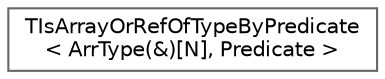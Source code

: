 digraph "Graphical Class Hierarchy"
{
 // INTERACTIVE_SVG=YES
 // LATEX_PDF_SIZE
  bgcolor="transparent";
  edge [fontname=Helvetica,fontsize=10,labelfontname=Helvetica,labelfontsize=10];
  node [fontname=Helvetica,fontsize=10,shape=box,height=0.2,width=0.4];
  rankdir="LR";
  Node0 [id="Node000000",label="TIsArrayOrRefOfTypeByPredicate\l\< ArrType(&)[N], Predicate \>",height=0.2,width=0.4,color="grey40", fillcolor="white", style="filled",URL="$d2/d31/structTIsArrayOrRefOfTypeByPredicate_3_01ArrType_07_6_08_0fN_0e_00_01Predicate_01_4.html",tooltip=" "];
}
